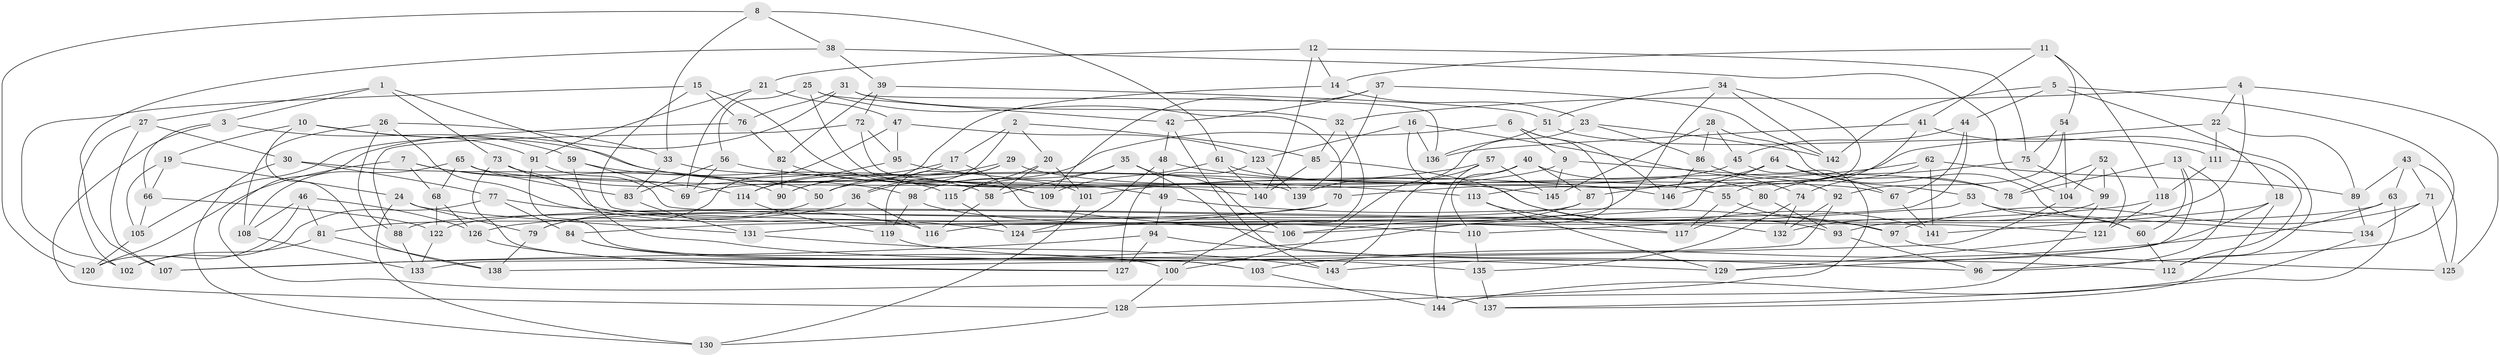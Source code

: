 // Generated by graph-tools (version 1.1) at 2025/11/02/27/25 16:11:50]
// undirected, 146 vertices, 292 edges
graph export_dot {
graph [start="1"]
  node [color=gray90,style=filled];
  1;
  2;
  3;
  4;
  5;
  6;
  7;
  8;
  9;
  10;
  11;
  12;
  13;
  14;
  15;
  16;
  17;
  18;
  19;
  20;
  21;
  22;
  23;
  24;
  25;
  26;
  27;
  28;
  29;
  30;
  31;
  32;
  33;
  34;
  35;
  36;
  37;
  38;
  39;
  40;
  41;
  42;
  43;
  44;
  45;
  46;
  47;
  48;
  49;
  50;
  51;
  52;
  53;
  54;
  55;
  56;
  57;
  58;
  59;
  60;
  61;
  62;
  63;
  64;
  65;
  66;
  67;
  68;
  69;
  70;
  71;
  72;
  73;
  74;
  75;
  76;
  77;
  78;
  79;
  80;
  81;
  82;
  83;
  84;
  85;
  86;
  87;
  88;
  89;
  90;
  91;
  92;
  93;
  94;
  95;
  96;
  97;
  98;
  99;
  100;
  101;
  102;
  103;
  104;
  105;
  106;
  107;
  108;
  109;
  110;
  111;
  112;
  113;
  114;
  115;
  116;
  117;
  118;
  119;
  120;
  121;
  122;
  123;
  124;
  125;
  126;
  127;
  128;
  129;
  130;
  131;
  132;
  133;
  134;
  135;
  136;
  137;
  138;
  139;
  140;
  141;
  142;
  143;
  144;
  145;
  146;
  1 -- 3;
  1 -- 58;
  1 -- 73;
  1 -- 27;
  2 -- 36;
  2 -- 85;
  2 -- 17;
  2 -- 20;
  3 -- 59;
  3 -- 66;
  3 -- 128;
  4 -- 125;
  4 -- 93;
  4 -- 22;
  4 -- 32;
  5 -- 96;
  5 -- 142;
  5 -- 44;
  5 -- 18;
  6 -- 107;
  6 -- 146;
  6 -- 9;
  6 -- 98;
  7 -- 90;
  7 -- 68;
  7 -- 114;
  7 -- 120;
  8 -- 61;
  8 -- 120;
  8 -- 33;
  8 -- 38;
  9 -- 145;
  9 -- 53;
  9 -- 69;
  10 -- 138;
  10 -- 109;
  10 -- 91;
  10 -- 19;
  11 -- 54;
  11 -- 41;
  11 -- 14;
  11 -- 118;
  12 -- 75;
  12 -- 21;
  12 -- 140;
  12 -- 14;
  13 -- 96;
  13 -- 129;
  13 -- 78;
  13 -- 60;
  14 -- 23;
  14 -- 90;
  15 -- 76;
  15 -- 102;
  15 -- 101;
  15 -- 132;
  16 -- 136;
  16 -- 74;
  16 -- 123;
  16 -- 93;
  17 -- 50;
  17 -- 114;
  17 -- 106;
  18 -- 141;
  18 -- 137;
  18 -- 143;
  19 -- 24;
  19 -- 105;
  19 -- 66;
  20 -- 115;
  20 -- 101;
  20 -- 58;
  21 -- 47;
  21 -- 91;
  21 -- 69;
  22 -- 89;
  22 -- 111;
  22 -- 146;
  23 -- 100;
  23 -- 142;
  23 -- 86;
  24 -- 130;
  24 -- 131;
  24 -- 79;
  25 -- 70;
  25 -- 49;
  25 -- 56;
  25 -- 42;
  26 -- 33;
  26 -- 108;
  26 -- 124;
  26 -- 88;
  27 -- 107;
  27 -- 102;
  27 -- 30;
  28 -- 60;
  28 -- 45;
  28 -- 145;
  28 -- 86;
  29 -- 119;
  29 -- 36;
  29 -- 90;
  29 -- 55;
  30 -- 50;
  30 -- 77;
  30 -- 130;
  31 -- 76;
  31 -- 32;
  31 -- 137;
  31 -- 136;
  32 -- 100;
  32 -- 85;
  33 -- 139;
  33 -- 83;
  34 -- 51;
  34 -- 142;
  34 -- 113;
  34 -- 106;
  35 -- 115;
  35 -- 58;
  35 -- 112;
  35 -- 106;
  36 -- 116;
  36 -- 81;
  37 -- 142;
  37 -- 139;
  37 -- 42;
  37 -- 109;
  38 -- 39;
  38 -- 107;
  38 -- 104;
  39 -- 72;
  39 -- 51;
  39 -- 82;
  40 -- 110;
  40 -- 80;
  40 -- 139;
  40 -- 87;
  41 -- 112;
  41 -- 136;
  41 -- 55;
  42 -- 48;
  42 -- 143;
  43 -- 125;
  43 -- 63;
  43 -- 71;
  43 -- 89;
  44 -- 116;
  44 -- 45;
  44 -- 67;
  45 -- 128;
  45 -- 50;
  46 -- 81;
  46 -- 126;
  46 -- 108;
  46 -- 120;
  47 -- 79;
  47 -- 95;
  47 -- 123;
  48 -- 49;
  48 -- 145;
  48 -- 124;
  49 -- 94;
  49 -- 97;
  50 -- 79;
  51 -- 111;
  51 -- 136;
  52 -- 104;
  52 -- 78;
  52 -- 99;
  52 -- 121;
  53 -- 134;
  53 -- 60;
  53 -- 110;
  54 -- 104;
  54 -- 75;
  54 -- 92;
  55 -- 117;
  55 -- 97;
  56 -- 83;
  56 -- 146;
  56 -- 69;
  57 -- 145;
  57 -- 143;
  57 -- 101;
  57 -- 144;
  58 -- 116;
  59 -- 129;
  59 -- 115;
  59 -- 69;
  60 -- 112;
  61 -- 78;
  61 -- 140;
  61 -- 109;
  62 -- 74;
  62 -- 89;
  62 -- 141;
  62 -- 87;
  63 -- 103;
  63 -- 137;
  63 -- 122;
  64 -- 131;
  64 -- 78;
  64 -- 67;
  64 -- 70;
  65 -- 83;
  65 -- 67;
  65 -- 68;
  65 -- 108;
  66 -- 105;
  66 -- 122;
  67 -- 141;
  68 -- 126;
  68 -- 122;
  70 -- 124;
  70 -- 84;
  71 -- 134;
  71 -- 97;
  71 -- 125;
  72 -- 95;
  72 -- 140;
  72 -- 88;
  73 -- 110;
  73 -- 98;
  73 -- 127;
  74 -- 132;
  74 -- 135;
  75 -- 99;
  75 -- 80;
  76 -- 82;
  76 -- 105;
  77 -- 116;
  77 -- 84;
  77 -- 102;
  79 -- 138;
  80 -- 93;
  80 -- 117;
  81 -- 138;
  81 -- 102;
  82 -- 90;
  82 -- 109;
  83 -- 131;
  84 -- 100;
  84 -- 103;
  85 -- 140;
  85 -- 141;
  86 -- 146;
  86 -- 92;
  87 -- 88;
  87 -- 106;
  88 -- 133;
  89 -- 134;
  91 -- 103;
  91 -- 121;
  92 -- 132;
  92 -- 133;
  93 -- 96;
  94 -- 96;
  94 -- 127;
  94 -- 107;
  95 -- 113;
  95 -- 114;
  97 -- 125;
  98 -- 117;
  98 -- 119;
  99 -- 132;
  99 -- 144;
  100 -- 128;
  101 -- 130;
  103 -- 144;
  104 -- 138;
  105 -- 120;
  108 -- 133;
  110 -- 135;
  111 -- 118;
  111 -- 112;
  113 -- 117;
  113 -- 129;
  114 -- 119;
  115 -- 124;
  118 -- 126;
  118 -- 121;
  119 -- 135;
  121 -- 129;
  122 -- 133;
  123 -- 139;
  123 -- 127;
  126 -- 127;
  128 -- 130;
  131 -- 143;
  134 -- 144;
  135 -- 137;
}
